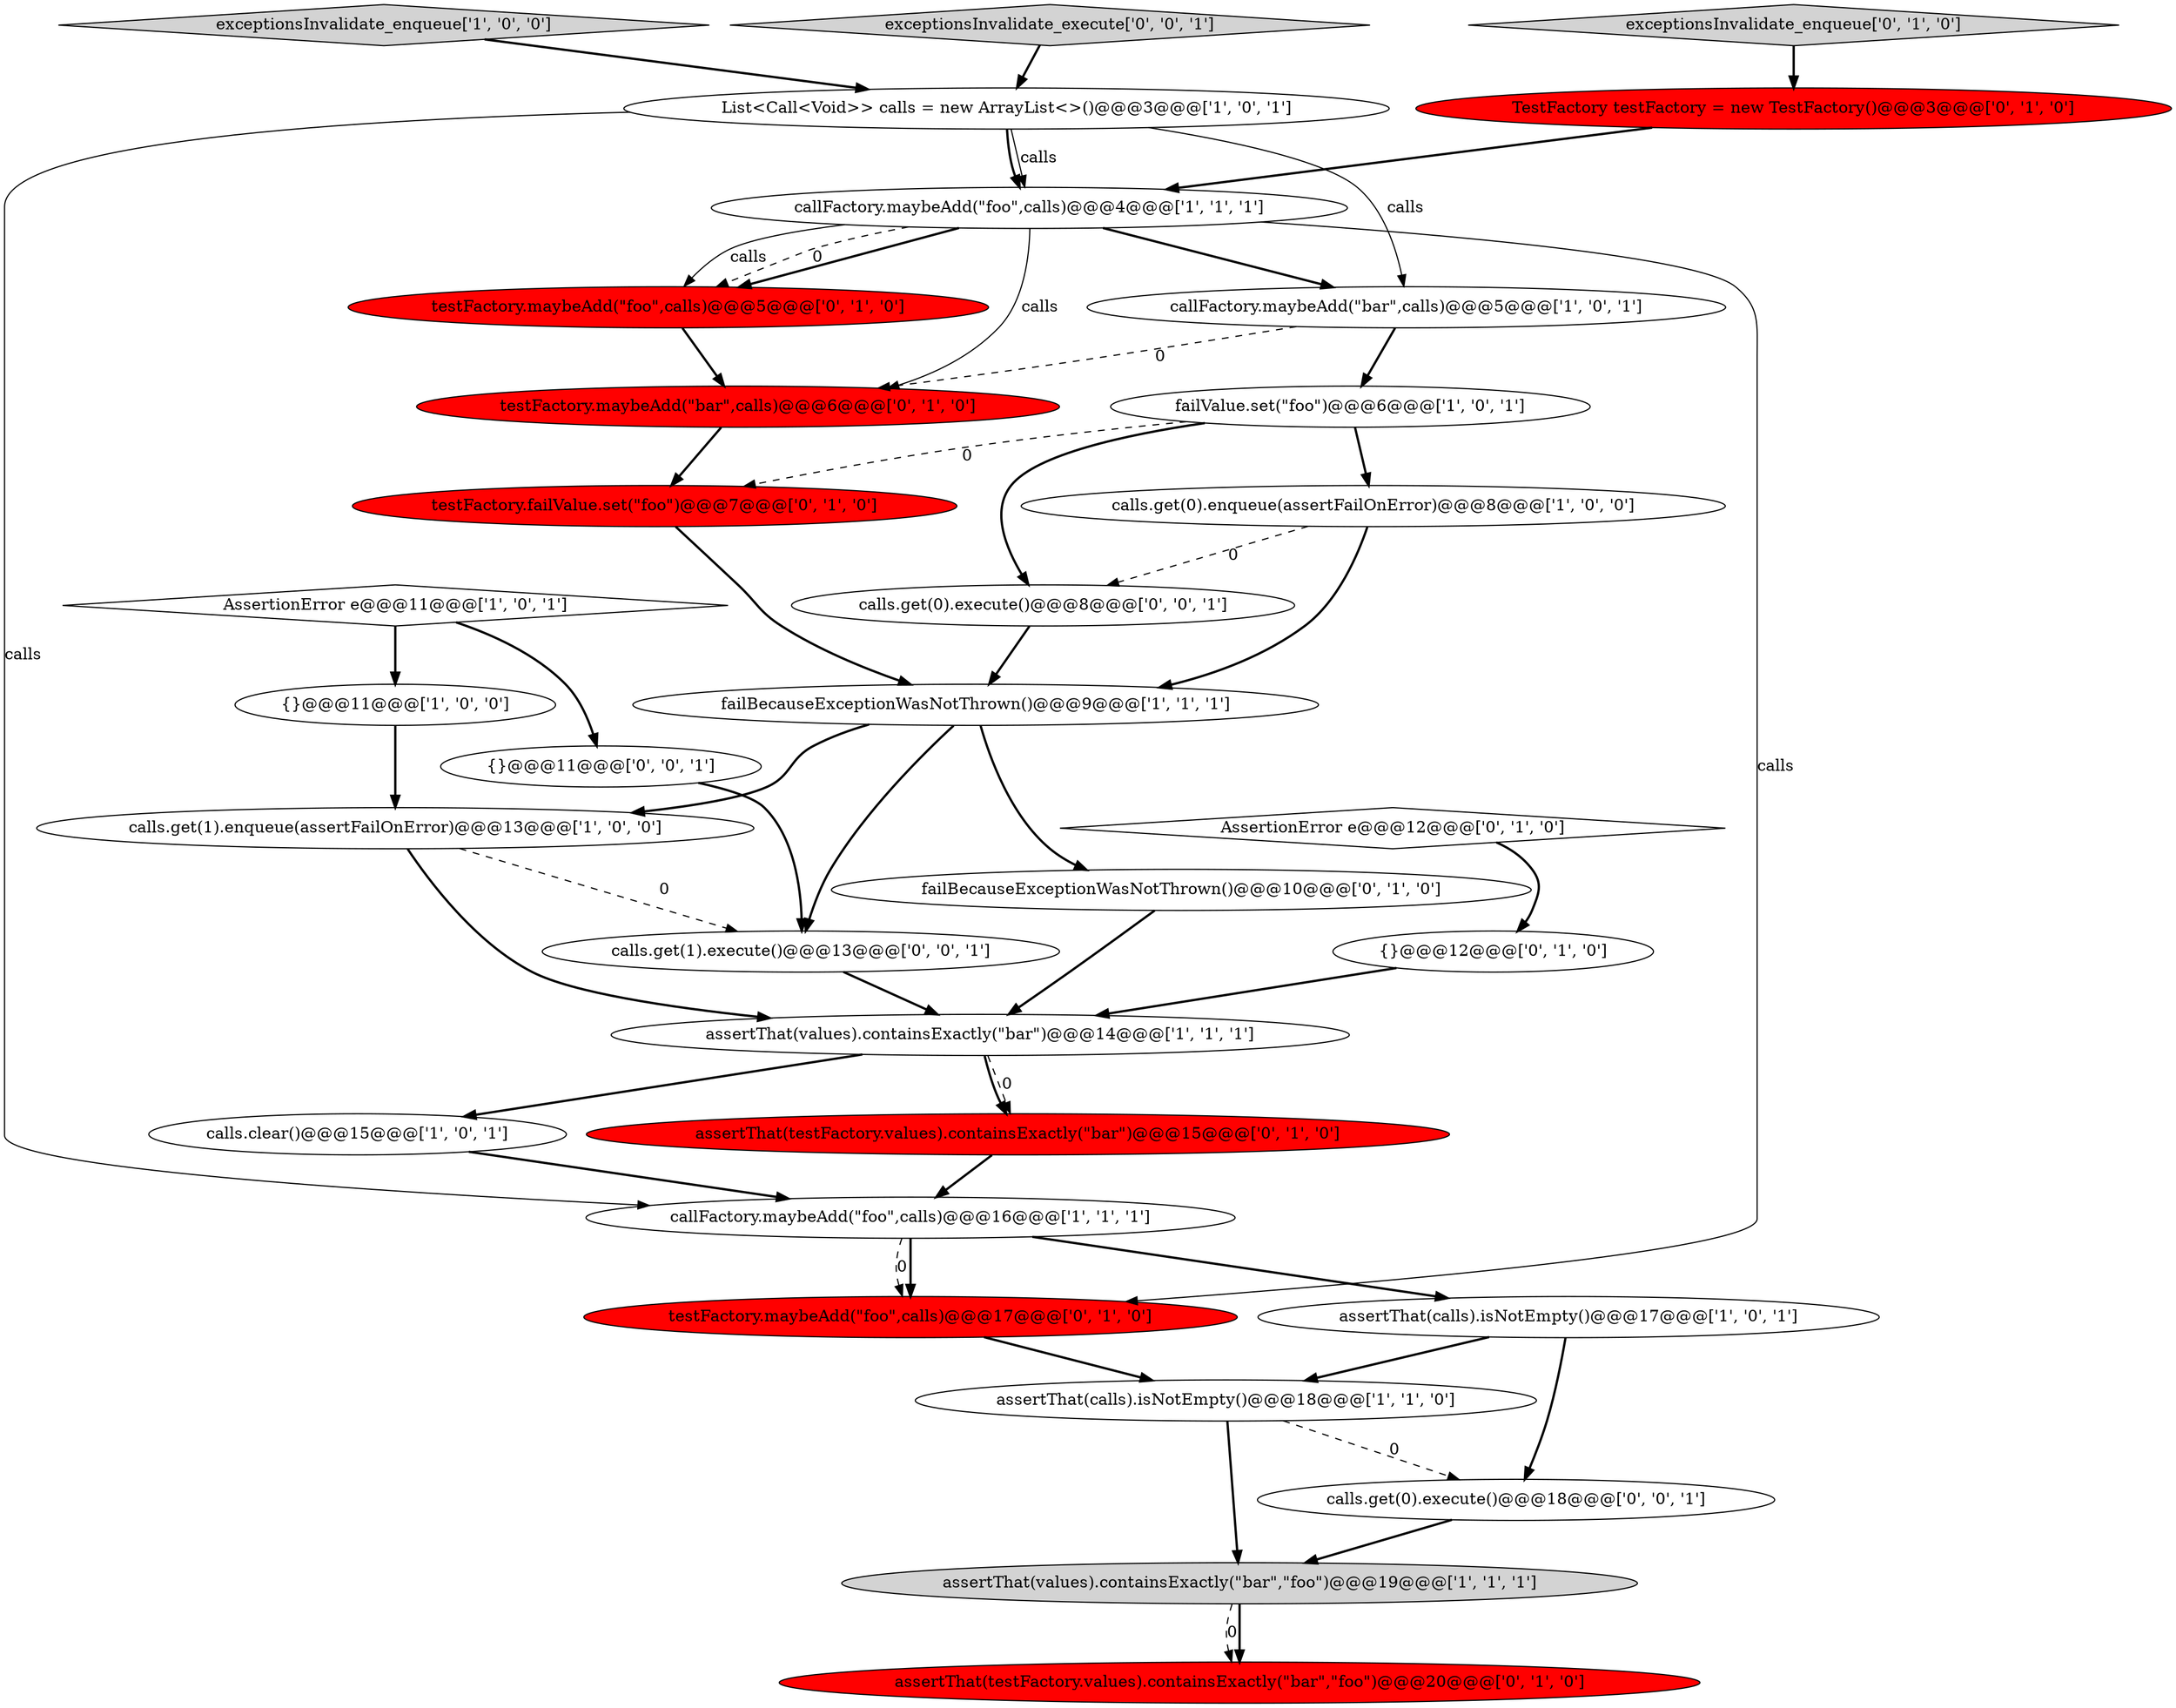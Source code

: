 digraph {
17 [style = filled, label = "assertThat(testFactory.values).containsExactly(\"bar\")@@@15@@@['0', '1', '0']", fillcolor = red, shape = ellipse image = "AAA1AAABBB2BBB"];
4 [style = filled, label = "assertThat(calls).isNotEmpty()@@@18@@@['1', '1', '0']", fillcolor = white, shape = ellipse image = "AAA0AAABBB1BBB"];
20 [style = filled, label = "testFactory.maybeAdd(\"bar\",calls)@@@6@@@['0', '1', '0']", fillcolor = red, shape = ellipse image = "AAA1AAABBB2BBB"];
9 [style = filled, label = "assertThat(values).containsExactly(\"bar\")@@@14@@@['1', '1', '1']", fillcolor = white, shape = ellipse image = "AAA0AAABBB1BBB"];
26 [style = filled, label = "AssertionError e@@@12@@@['0', '1', '0']", fillcolor = white, shape = diamond image = "AAA0AAABBB2BBB"];
27 [style = filled, label = "calls.get(0).execute()@@@8@@@['0', '0', '1']", fillcolor = white, shape = ellipse image = "AAA0AAABBB3BBB"];
2 [style = filled, label = "callFactory.maybeAdd(\"bar\",calls)@@@5@@@['1', '0', '1']", fillcolor = white, shape = ellipse image = "AAA0AAABBB1BBB"];
16 [style = filled, label = "{}@@@12@@@['0', '1', '0']", fillcolor = white, shape = ellipse image = "AAA0AAABBB2BBB"];
24 [style = filled, label = "exceptionsInvalidate_enqueue['0', '1', '0']", fillcolor = lightgray, shape = diamond image = "AAA0AAABBB2BBB"];
31 [style = filled, label = "calls.get(0).execute()@@@18@@@['0', '0', '1']", fillcolor = white, shape = ellipse image = "AAA0AAABBB3BBB"];
7 [style = filled, label = "List<Call<Void>> calls = new ArrayList<>()@@@3@@@['1', '0', '1']", fillcolor = white, shape = ellipse image = "AAA0AAABBB1BBB"];
3 [style = filled, label = "{}@@@11@@@['1', '0', '0']", fillcolor = white, shape = ellipse image = "AAA0AAABBB1BBB"];
6 [style = filled, label = "failValue.set(\"foo\")@@@6@@@['1', '0', '1']", fillcolor = white, shape = ellipse image = "AAA0AAABBB1BBB"];
28 [style = filled, label = "{}@@@11@@@['0', '0', '1']", fillcolor = white, shape = ellipse image = "AAA0AAABBB3BBB"];
23 [style = filled, label = "testFactory.maybeAdd(\"foo\",calls)@@@5@@@['0', '1', '0']", fillcolor = red, shape = ellipse image = "AAA1AAABBB2BBB"];
12 [style = filled, label = "AssertionError e@@@11@@@['1', '0', '1']", fillcolor = white, shape = diamond image = "AAA0AAABBB1BBB"];
30 [style = filled, label = "exceptionsInvalidate_execute['0', '0', '1']", fillcolor = lightgray, shape = diamond image = "AAA0AAABBB3BBB"];
29 [style = filled, label = "calls.get(1).execute()@@@13@@@['0', '0', '1']", fillcolor = white, shape = ellipse image = "AAA0AAABBB3BBB"];
8 [style = filled, label = "calls.get(0).enqueue(assertFailOnError)@@@8@@@['1', '0', '0']", fillcolor = white, shape = ellipse image = "AAA0AAABBB1BBB"];
0 [style = filled, label = "callFactory.maybeAdd(\"foo\",calls)@@@16@@@['1', '1', '1']", fillcolor = white, shape = ellipse image = "AAA0AAABBB1BBB"];
19 [style = filled, label = "assertThat(testFactory.values).containsExactly(\"bar\",\"foo\")@@@20@@@['0', '1', '0']", fillcolor = red, shape = ellipse image = "AAA1AAABBB2BBB"];
10 [style = filled, label = "assertThat(values).containsExactly(\"bar\",\"foo\")@@@19@@@['1', '1', '1']", fillcolor = lightgray, shape = ellipse image = "AAA0AAABBB1BBB"];
21 [style = filled, label = "testFactory.maybeAdd(\"foo\",calls)@@@17@@@['0', '1', '0']", fillcolor = red, shape = ellipse image = "AAA1AAABBB2BBB"];
25 [style = filled, label = "failBecauseExceptionWasNotThrown()@@@10@@@['0', '1', '0']", fillcolor = white, shape = ellipse image = "AAA0AAABBB2BBB"];
13 [style = filled, label = "failBecauseExceptionWasNotThrown()@@@9@@@['1', '1', '1']", fillcolor = white, shape = ellipse image = "AAA0AAABBB1BBB"];
14 [style = filled, label = "assertThat(calls).isNotEmpty()@@@17@@@['1', '0', '1']", fillcolor = white, shape = ellipse image = "AAA0AAABBB1BBB"];
18 [style = filled, label = "testFactory.failValue.set(\"foo\")@@@7@@@['0', '1', '0']", fillcolor = red, shape = ellipse image = "AAA1AAABBB2BBB"];
5 [style = filled, label = "exceptionsInvalidate_enqueue['1', '0', '0']", fillcolor = lightgray, shape = diamond image = "AAA0AAABBB1BBB"];
22 [style = filled, label = "TestFactory testFactory = new TestFactory()@@@3@@@['0', '1', '0']", fillcolor = red, shape = ellipse image = "AAA1AAABBB2BBB"];
11 [style = filled, label = "calls.clear()@@@15@@@['1', '0', '1']", fillcolor = white, shape = ellipse image = "AAA0AAABBB1BBB"];
15 [style = filled, label = "calls.get(1).enqueue(assertFailOnError)@@@13@@@['1', '0', '0']", fillcolor = white, shape = ellipse image = "AAA0AAABBB1BBB"];
1 [style = filled, label = "callFactory.maybeAdd(\"foo\",calls)@@@4@@@['1', '1', '1']", fillcolor = white, shape = ellipse image = "AAA0AAABBB1BBB"];
27->13 [style = bold, label=""];
4->10 [style = bold, label=""];
13->25 [style = bold, label=""];
28->29 [style = bold, label=""];
23->20 [style = bold, label=""];
7->2 [style = solid, label="calls"];
7->1 [style = bold, label=""];
2->20 [style = dashed, label="0"];
9->11 [style = bold, label=""];
12->28 [style = bold, label=""];
2->6 [style = bold, label=""];
10->19 [style = dashed, label="0"];
10->19 [style = bold, label=""];
25->9 [style = bold, label=""];
29->9 [style = bold, label=""];
7->0 [style = solid, label="calls"];
4->31 [style = dashed, label="0"];
9->17 [style = bold, label=""];
3->15 [style = bold, label=""];
0->21 [style = bold, label=""];
15->29 [style = dashed, label="0"];
24->22 [style = bold, label=""];
1->21 [style = solid, label="calls"];
1->23 [style = bold, label=""];
6->18 [style = dashed, label="0"];
20->18 [style = bold, label=""];
26->16 [style = bold, label=""];
6->27 [style = bold, label=""];
13->29 [style = bold, label=""];
0->14 [style = bold, label=""];
11->0 [style = bold, label=""];
17->0 [style = bold, label=""];
1->23 [style = solid, label="calls"];
7->1 [style = solid, label="calls"];
15->9 [style = bold, label=""];
31->10 [style = bold, label=""];
30->7 [style = bold, label=""];
0->21 [style = dashed, label="0"];
9->17 [style = dashed, label="0"];
6->8 [style = bold, label=""];
14->31 [style = bold, label=""];
18->13 [style = bold, label=""];
1->20 [style = solid, label="calls"];
5->7 [style = bold, label=""];
8->27 [style = dashed, label="0"];
1->2 [style = bold, label=""];
12->3 [style = bold, label=""];
13->15 [style = bold, label=""];
22->1 [style = bold, label=""];
21->4 [style = bold, label=""];
1->23 [style = dashed, label="0"];
16->9 [style = bold, label=""];
8->13 [style = bold, label=""];
14->4 [style = bold, label=""];
}
